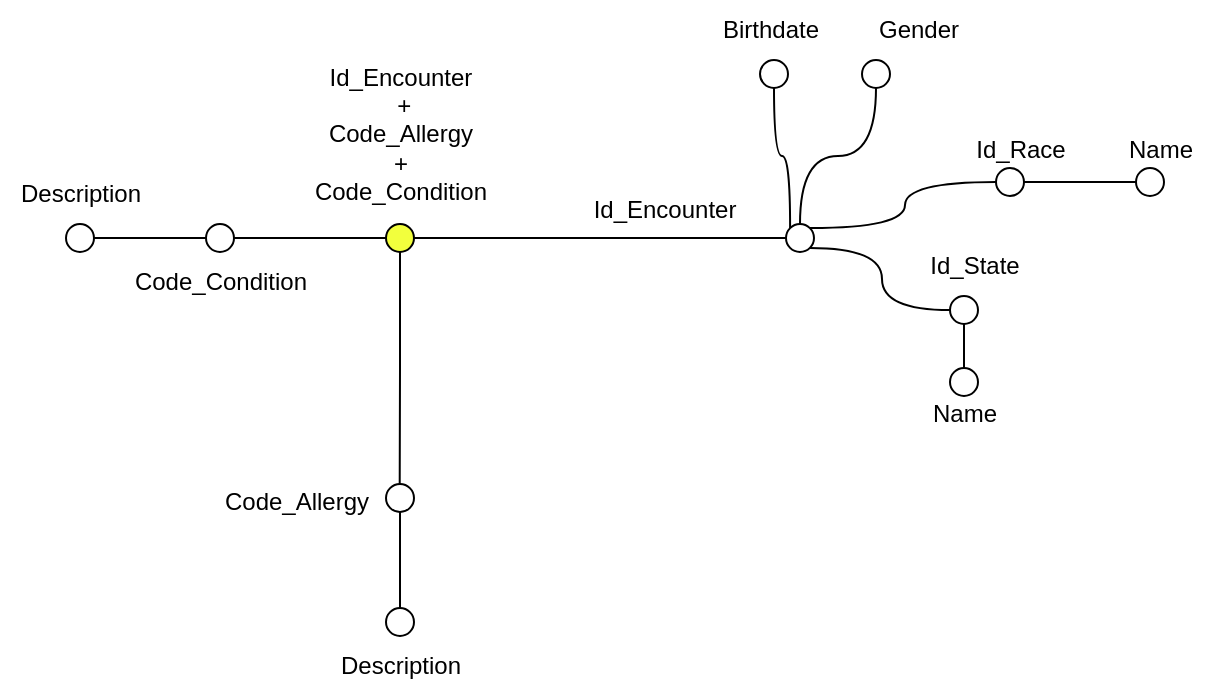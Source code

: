 <mxfile version="27.0.6">
  <diagram name="Pagina-1" id="sFQPWU4BhXCk9ufWdeKY">
    <mxGraphModel dx="946" dy="644" grid="1" gridSize="10" guides="1" tooltips="1" connect="1" arrows="1" fold="1" page="1" pageScale="1" pageWidth="827" pageHeight="1169" math="0" shadow="0">
      <root>
        <mxCell id="0" />
        <mxCell id="1" parent="0" />
        <mxCell id="M7LYE0PslS8Qtgy36-EY-1" value="" style="edgeStyle=orthogonalEdgeStyle;rounded=0;orthogonalLoop=1;jettySize=auto;html=1;endArrow=none;startFill=0;" edge="1" parent="1" source="M7LYE0PslS8Qtgy36-EY-2" target="M7LYE0PslS8Qtgy36-EY-6">
          <mxGeometry relative="1" as="geometry" />
        </mxCell>
        <mxCell id="M7LYE0PslS8Qtgy36-EY-2" value="" style="ellipse;whiteSpace=wrap;html=1;aspect=fixed;fillColor=#F2FF3D;" vertex="1" parent="1">
          <mxGeometry x="293" y="842" width="14" height="14" as="geometry" />
        </mxCell>
        <mxCell id="M7LYE0PslS8Qtgy36-EY-3" value="Id_Encounter&lt;div&gt;&amp;nbsp;+&lt;div&gt;Code_Allergy&lt;/div&gt;&lt;div&gt;&lt;span style=&quot;background-color: transparent; color: light-dark(rgb(0, 0, 0), rgb(255, 255, 255));&quot;&gt;+&lt;/span&gt;&lt;/div&gt;&lt;div&gt;Code_Condition&lt;/div&gt;&lt;/div&gt;" style="text;html=1;align=center;verticalAlign=middle;resizable=0;points=[];autosize=1;strokeColor=none;fillColor=none;" vertex="1" parent="1">
          <mxGeometry x="245" y="752" width="110" height="90" as="geometry" />
        </mxCell>
        <mxCell id="M7LYE0PslS8Qtgy36-EY-4" style="edgeStyle=orthogonalEdgeStyle;rounded=0;orthogonalLoop=1;jettySize=auto;html=1;exitX=1;exitY=0;exitDx=0;exitDy=0;entryX=0;entryY=0.5;entryDx=0;entryDy=0;curved=1;endArrow=none;startFill=0;" edge="1" parent="1" source="M7LYE0PslS8Qtgy36-EY-6" target="M7LYE0PslS8Qtgy36-EY-29">
          <mxGeometry relative="1" as="geometry" />
        </mxCell>
        <mxCell id="M7LYE0PslS8Qtgy36-EY-5" style="edgeStyle=orthogonalEdgeStyle;rounded=0;orthogonalLoop=1;jettySize=auto;html=1;exitX=0.5;exitY=0;exitDx=0;exitDy=0;entryX=0.5;entryY=1;entryDx=0;entryDy=0;curved=1;endArrow=none;startFill=0;" edge="1" parent="1" source="M7LYE0PslS8Qtgy36-EY-6" target="M7LYE0PslS8Qtgy36-EY-26">
          <mxGeometry relative="1" as="geometry" />
        </mxCell>
        <mxCell id="M7LYE0PslS8Qtgy36-EY-6" value="" style="ellipse;whiteSpace=wrap;html=1;aspect=fixed;fillColor=#FFFFFF;" vertex="1" parent="1">
          <mxGeometry x="493" y="842" width="14" height="14" as="geometry" />
        </mxCell>
        <mxCell id="M7LYE0PslS8Qtgy36-EY-7" style="edgeStyle=orthogonalEdgeStyle;rounded=0;orthogonalLoop=1;jettySize=auto;html=1;exitX=1;exitY=0.5;exitDx=0;exitDy=0;entryX=0;entryY=0.5;entryDx=0;entryDy=0;endArrow=none;startFill=0;" edge="1" parent="1" source="M7LYE0PslS8Qtgy36-EY-8" target="M7LYE0PslS8Qtgy36-EY-2">
          <mxGeometry relative="1" as="geometry" />
        </mxCell>
        <mxCell id="M7LYE0PslS8Qtgy36-EY-8" value="" style="ellipse;whiteSpace=wrap;html=1;aspect=fixed;fillColor=#FFFFFF;" vertex="1" parent="1">
          <mxGeometry x="203" y="842" width="14" height="14" as="geometry" />
        </mxCell>
        <mxCell id="M7LYE0PslS8Qtgy36-EY-9" style="edgeStyle=orthogonalEdgeStyle;rounded=0;orthogonalLoop=1;jettySize=auto;html=1;exitX=0.5;exitY=1;exitDx=0;exitDy=0;entryX=0.5;entryY=0;entryDx=0;entryDy=0;endArrow=none;startFill=0;" edge="1" parent="1" source="M7LYE0PslS8Qtgy36-EY-10" target="M7LYE0PslS8Qtgy36-EY-33">
          <mxGeometry relative="1" as="geometry" />
        </mxCell>
        <mxCell id="M7LYE0PslS8Qtgy36-EY-10" value="" style="ellipse;whiteSpace=wrap;html=1;aspect=fixed;fillColor=#FFFFFF;" vertex="1" parent="1">
          <mxGeometry x="293" y="972" width="14" height="14" as="geometry" />
        </mxCell>
        <mxCell id="M7LYE0PslS8Qtgy36-EY-11" style="edgeStyle=orthogonalEdgeStyle;rounded=0;orthogonalLoop=1;jettySize=auto;html=1;exitX=0.5;exitY=1;exitDx=0;exitDy=0;entryX=0.496;entryY=-0.153;entryDx=0;entryDy=0;entryPerimeter=0;endArrow=none;startFill=0;" edge="1" parent="1" source="M7LYE0PslS8Qtgy36-EY-2">
          <mxGeometry relative="1" as="geometry">
            <mxPoint x="299.91" y="858.07" as="sourcePoint" />
            <mxPoint x="299.854" y="971.928" as="targetPoint" />
          </mxGeometry>
        </mxCell>
        <mxCell id="M7LYE0PslS8Qtgy36-EY-12" value="Code_Allergy" style="text;html=1;align=center;verticalAlign=middle;resizable=0;points=[];autosize=1;strokeColor=none;fillColor=none;" vertex="1" parent="1">
          <mxGeometry x="198" y="966" width="100" height="30" as="geometry" />
        </mxCell>
        <mxCell id="M7LYE0PslS8Qtgy36-EY-15" value="Description" style="text;html=1;align=center;verticalAlign=middle;resizable=0;points=[];autosize=1;strokeColor=none;fillColor=none;" vertex="1" parent="1">
          <mxGeometry x="260" y="1048" width="80" height="30" as="geometry" />
        </mxCell>
        <mxCell id="M7LYE0PslS8Qtgy36-EY-16" value="Code_Condition" style="text;html=1;align=center;verticalAlign=middle;resizable=0;points=[];autosize=1;strokeColor=none;fillColor=none;" vertex="1" parent="1">
          <mxGeometry x="155" y="856" width="110" height="30" as="geometry" />
        </mxCell>
        <mxCell id="M7LYE0PslS8Qtgy36-EY-17" style="edgeStyle=orthogonalEdgeStyle;rounded=0;orthogonalLoop=1;jettySize=auto;html=1;entryX=0;entryY=0.5;entryDx=0;entryDy=0;endArrow=none;startFill=0;" edge="1" parent="1" source="M7LYE0PslS8Qtgy36-EY-18" target="M7LYE0PslS8Qtgy36-EY-8">
          <mxGeometry relative="1" as="geometry" />
        </mxCell>
        <mxCell id="M7LYE0PslS8Qtgy36-EY-18" value="" style="ellipse;whiteSpace=wrap;html=1;aspect=fixed;fillColor=#FFFFFF;" vertex="1" parent="1">
          <mxGeometry x="133" y="842" width="14" height="14" as="geometry" />
        </mxCell>
        <mxCell id="M7LYE0PslS8Qtgy36-EY-19" value="Description" style="text;html=1;align=center;verticalAlign=middle;resizable=0;points=[];autosize=1;strokeColor=none;fillColor=none;" vertex="1" parent="1">
          <mxGeometry x="100" y="812" width="80" height="30" as="geometry" />
        </mxCell>
        <mxCell id="M7LYE0PslS8Qtgy36-EY-20" value="Id_Encounter" style="text;html=1;align=center;verticalAlign=middle;resizable=0;points=[];autosize=1;strokeColor=none;fillColor=none;" vertex="1" parent="1">
          <mxGeometry x="387" y="820" width="90" height="30" as="geometry" />
        </mxCell>
        <mxCell id="M7LYE0PslS8Qtgy36-EY-21" value="" style="ellipse;whiteSpace=wrap;html=1;aspect=fixed;fillColor=#FFFFFF;" vertex="1" parent="1">
          <mxGeometry x="575" y="878" width="14" height="14" as="geometry" />
        </mxCell>
        <mxCell id="M7LYE0PslS8Qtgy36-EY-22" style="edgeStyle=orthogonalEdgeStyle;rounded=0;orthogonalLoop=1;jettySize=auto;html=1;entryX=0.5;entryY=1;entryDx=0;entryDy=0;endArrow=none;startFill=0;" edge="1" parent="1" source="M7LYE0PslS8Qtgy36-EY-23" target="M7LYE0PslS8Qtgy36-EY-21">
          <mxGeometry relative="1" as="geometry" />
        </mxCell>
        <mxCell id="M7LYE0PslS8Qtgy36-EY-23" value="" style="ellipse;whiteSpace=wrap;html=1;aspect=fixed;fillColor=#FFFFFF;" vertex="1" parent="1">
          <mxGeometry x="575" y="914" width="14" height="14" as="geometry" />
        </mxCell>
        <mxCell id="M7LYE0PslS8Qtgy36-EY-24" value="Name" style="text;html=1;align=center;verticalAlign=middle;resizable=0;points=[];autosize=1;strokeColor=none;fillColor=none;" vertex="1" parent="1">
          <mxGeometry x="552" y="922" width="60" height="30" as="geometry" />
        </mxCell>
        <mxCell id="M7LYE0PslS8Qtgy36-EY-25" value="Id_State" style="text;html=1;align=center;verticalAlign=middle;resizable=0;points=[];autosize=1;strokeColor=none;fillColor=none;" vertex="1" parent="1">
          <mxGeometry x="552" y="848" width="70" height="30" as="geometry" />
        </mxCell>
        <mxCell id="M7LYE0PslS8Qtgy36-EY-26" value="" style="ellipse;whiteSpace=wrap;html=1;aspect=fixed;fillColor=#FFFFFF;" vertex="1" parent="1">
          <mxGeometry x="531" y="760" width="14" height="14" as="geometry" />
        </mxCell>
        <mxCell id="M7LYE0PslS8Qtgy36-EY-27" value="Gender" style="text;html=1;align=center;verticalAlign=middle;resizable=0;points=[];autosize=1;strokeColor=none;fillColor=none;" vertex="1" parent="1">
          <mxGeometry x="529" y="730" width="60" height="30" as="geometry" />
        </mxCell>
        <mxCell id="M7LYE0PslS8Qtgy36-EY-28" style="edgeStyle=orthogonalEdgeStyle;rounded=0;orthogonalLoop=1;jettySize=auto;html=1;exitX=1;exitY=0.5;exitDx=0;exitDy=0;entryX=0;entryY=0.5;entryDx=0;entryDy=0;endArrow=none;startFill=0;" edge="1" parent="1" source="M7LYE0PslS8Qtgy36-EY-29" target="M7LYE0PslS8Qtgy36-EY-30">
          <mxGeometry relative="1" as="geometry" />
        </mxCell>
        <mxCell id="M7LYE0PslS8Qtgy36-EY-29" value="" style="ellipse;whiteSpace=wrap;html=1;aspect=fixed;fillColor=#FFFFFF;" vertex="1" parent="1">
          <mxGeometry x="598" y="814" width="14" height="14" as="geometry" />
        </mxCell>
        <mxCell id="M7LYE0PslS8Qtgy36-EY-30" value="" style="ellipse;whiteSpace=wrap;html=1;aspect=fixed;fillColor=#FFFFFF;" vertex="1" parent="1">
          <mxGeometry x="668" y="814" width="14" height="14" as="geometry" />
        </mxCell>
        <mxCell id="M7LYE0PslS8Qtgy36-EY-31" value="Id_Race" style="text;html=1;align=center;verticalAlign=middle;resizable=0;points=[];autosize=1;strokeColor=none;fillColor=none;" vertex="1" parent="1">
          <mxGeometry x="575" y="790" width="70" height="30" as="geometry" />
        </mxCell>
        <mxCell id="M7LYE0PslS8Qtgy36-EY-32" value="Name" style="text;html=1;align=center;verticalAlign=middle;resizable=0;points=[];autosize=1;strokeColor=none;fillColor=none;" vertex="1" parent="1">
          <mxGeometry x="650" y="790" width="60" height="30" as="geometry" />
        </mxCell>
        <mxCell id="M7LYE0PslS8Qtgy36-EY-33" value="" style="ellipse;whiteSpace=wrap;html=1;aspect=fixed;fillColor=#FFFFFF;" vertex="1" parent="1">
          <mxGeometry x="293" y="1034" width="14" height="14" as="geometry" />
        </mxCell>
        <mxCell id="M7LYE0PslS8Qtgy36-EY-35" style="edgeStyle=orthogonalEdgeStyle;rounded=0;orthogonalLoop=1;jettySize=auto;html=1;exitX=1;exitY=1;exitDx=0;exitDy=0;entryX=0;entryY=0.5;entryDx=0;entryDy=0;curved=1;endArrow=none;startFill=0;" edge="1" parent="1" source="M7LYE0PslS8Qtgy36-EY-6" target="M7LYE0PslS8Qtgy36-EY-21">
          <mxGeometry relative="1" as="geometry" />
        </mxCell>
        <mxCell id="M7LYE0PslS8Qtgy36-EY-36" style="edgeStyle=orthogonalEdgeStyle;rounded=0;orthogonalLoop=1;jettySize=auto;html=1;exitX=0.5;exitY=1;exitDx=0;exitDy=0;entryX=0;entryY=0;entryDx=0;entryDy=0;curved=1;endArrow=none;startFill=0;" edge="1" parent="1" source="M7LYE0PslS8Qtgy36-EY-37" target="M7LYE0PslS8Qtgy36-EY-6">
          <mxGeometry relative="1" as="geometry" />
        </mxCell>
        <mxCell id="M7LYE0PslS8Qtgy36-EY-37" value="" style="ellipse;whiteSpace=wrap;html=1;aspect=fixed;fillColor=#FFFFFF;" vertex="1" parent="1">
          <mxGeometry x="480" y="760" width="14" height="14" as="geometry" />
        </mxCell>
        <mxCell id="M7LYE0PslS8Qtgy36-EY-38" value="&lt;div style=&quot;text-align: start;&quot;&gt;&lt;span style=&quot;background-color: transparent; font-size: 0px;&quot;&gt;&lt;font face=&quot;monospace&quot; color=&quot;rgba(0, 0, 0, 0)&quot;&gt;brrbfrjkbsdvjkbasdjkv bask&lt;/font&gt;&lt;/span&gt;&lt;/div&gt;" style="text;html=1;align=center;verticalAlign=middle;resizable=0;points=[];autosize=1;strokeColor=none;fillColor=none;" vertex="1" parent="1">
          <mxGeometry x="475" y="730" width="20" height="30" as="geometry" />
        </mxCell>
        <mxCell id="M7LYE0PslS8Qtgy36-EY-39" value="Birthdate" style="text;html=1;align=center;verticalAlign=middle;resizable=0;points=[];autosize=1;strokeColor=none;fillColor=none;" vertex="1" parent="1">
          <mxGeometry x="450" y="730" width="70" height="30" as="geometry" />
        </mxCell>
      </root>
    </mxGraphModel>
  </diagram>
</mxfile>
